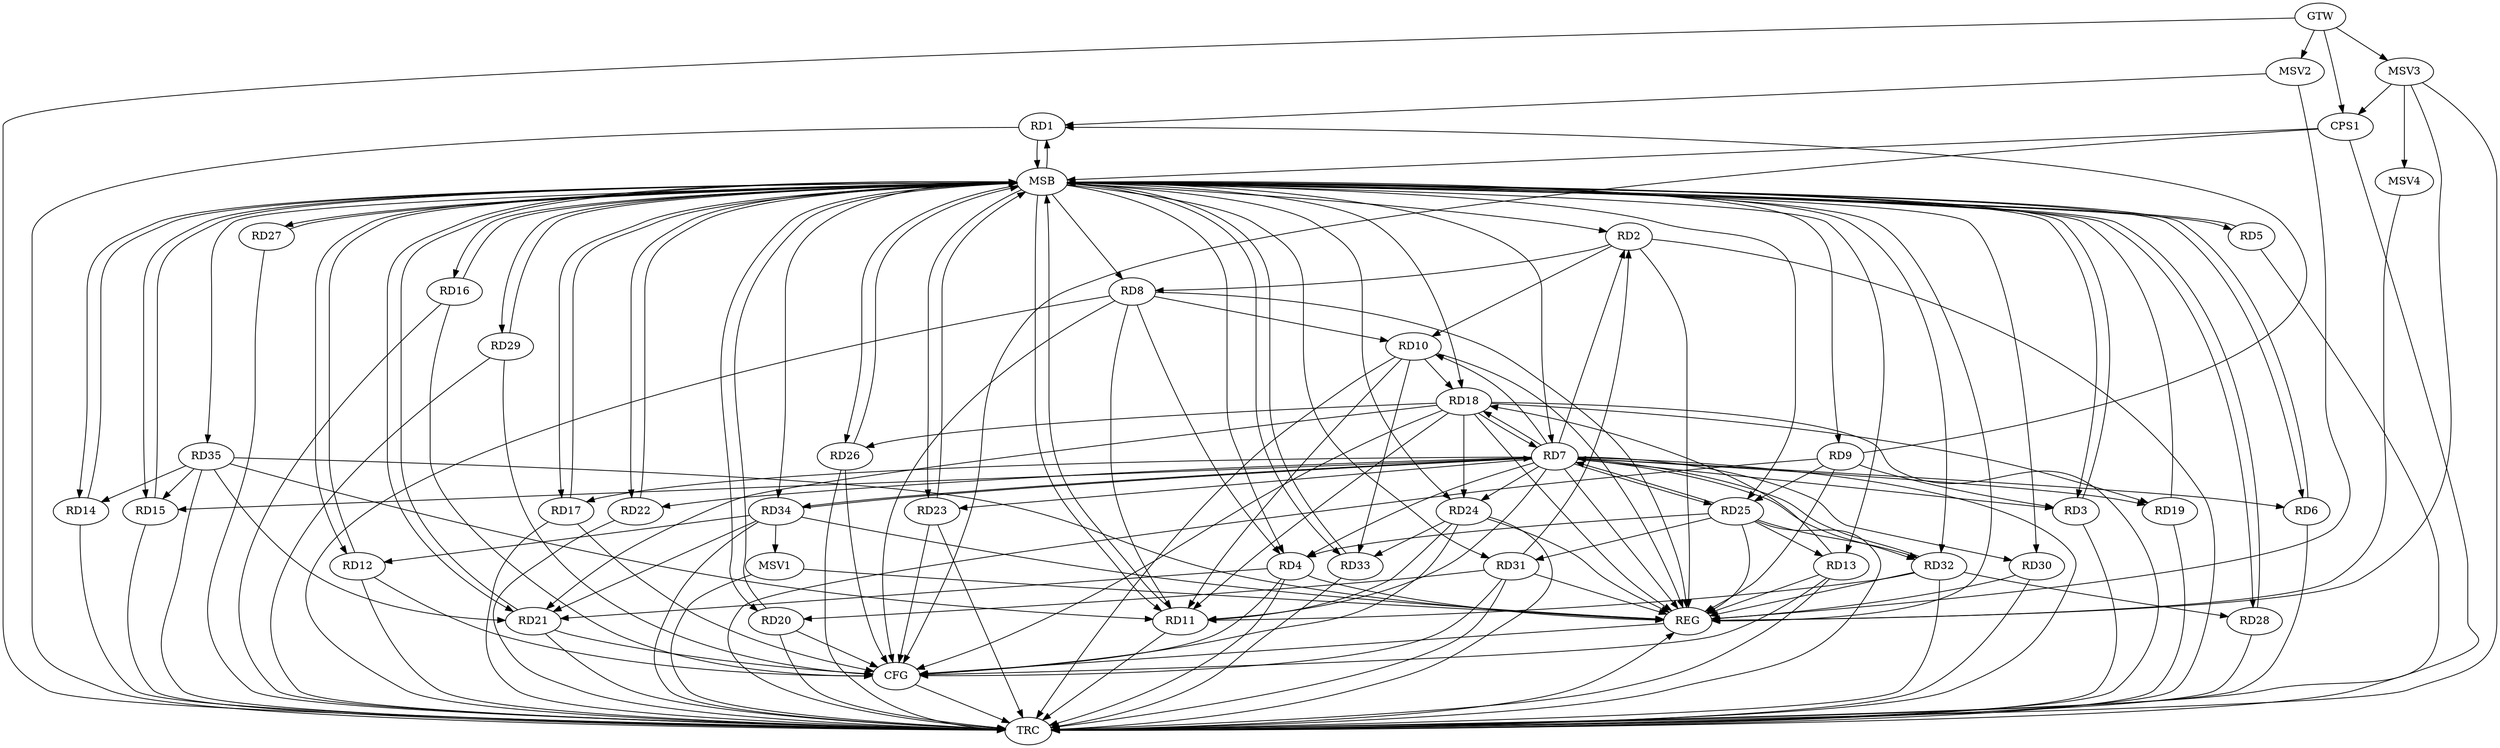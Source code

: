 strict digraph G {
  RD1 [ label="RD1" ];
  RD2 [ label="RD2" ];
  RD3 [ label="RD3" ];
  RD4 [ label="RD4" ];
  RD5 [ label="RD5" ];
  RD6 [ label="RD6" ];
  RD7 [ label="RD7" ];
  RD8 [ label="RD8" ];
  RD9 [ label="RD9" ];
  RD10 [ label="RD10" ];
  RD11 [ label="RD11" ];
  RD12 [ label="RD12" ];
  RD13 [ label="RD13" ];
  RD14 [ label="RD14" ];
  RD15 [ label="RD15" ];
  RD16 [ label="RD16" ];
  RD17 [ label="RD17" ];
  RD18 [ label="RD18" ];
  RD19 [ label="RD19" ];
  RD20 [ label="RD20" ];
  RD21 [ label="RD21" ];
  RD22 [ label="RD22" ];
  RD23 [ label="RD23" ];
  RD24 [ label="RD24" ];
  RD25 [ label="RD25" ];
  RD26 [ label="RD26" ];
  RD27 [ label="RD27" ];
  RD28 [ label="RD28" ];
  RD29 [ label="RD29" ];
  RD30 [ label="RD30" ];
  RD31 [ label="RD31" ];
  RD32 [ label="RD32" ];
  RD33 [ label="RD33" ];
  RD34 [ label="RD34" ];
  RD35 [ label="RD35" ];
  CPS1 [ label="CPS1" ];
  GTW [ label="GTW" ];
  REG [ label="REG" ];
  MSB [ label="MSB" ];
  CFG [ label="CFG" ];
  TRC [ label="TRC" ];
  MSV1 [ label="MSV1" ];
  MSV2 [ label="MSV2" ];
  MSV3 [ label="MSV3" ];
  MSV4 [ label="MSV4" ];
  RD9 -> RD1;
  RD7 -> RD2;
  RD2 -> RD8;
  RD2 -> RD10;
  RD31 -> RD2;
  RD9 -> RD3;
  RD8 -> RD4;
  RD4 -> RD21;
  RD25 -> RD4;
  RD7 -> RD6;
  RD7 -> RD10;
  RD7 -> RD11;
  RD7 -> RD15;
  RD7 -> RD18;
  RD18 -> RD7;
  RD7 -> RD19;
  RD7 -> RD24;
  RD25 -> RD7;
  RD32 -> RD7;
  RD34 -> RD7;
  RD8 -> RD10;
  RD8 -> RD11;
  RD9 -> RD25;
  RD10 -> RD11;
  RD10 -> RD18;
  RD10 -> RD33;
  RD18 -> RD11;
  RD24 -> RD11;
  RD32 -> RD11;
  RD35 -> RD11;
  RD34 -> RD12;
  RD13 -> RD18;
  RD25 -> RD13;
  RD35 -> RD14;
  RD35 -> RD15;
  RD18 -> RD19;
  RD18 -> RD21;
  RD18 -> RD24;
  RD18 -> RD26;
  RD31 -> RD20;
  RD34 -> RD21;
  RD35 -> RD21;
  RD24 -> RD33;
  RD25 -> RD31;
  RD25 -> RD32;
  RD32 -> RD28;
  GTW -> CPS1;
  RD2 -> REG;
  RD4 -> REG;
  RD7 -> REG;
  RD8 -> REG;
  RD9 -> REG;
  RD10 -> REG;
  RD13 -> REG;
  RD18 -> REG;
  RD24 -> REG;
  RD25 -> REG;
  RD30 -> REG;
  RD31 -> REG;
  RD32 -> REG;
  RD34 -> REG;
  RD35 -> REG;
  RD1 -> MSB;
  MSB -> RD9;
  MSB -> RD16;
  MSB -> RD21;
  MSB -> REG;
  RD3 -> MSB;
  MSB -> RD18;
  MSB -> RD26;
  MSB -> RD27;
  MSB -> RD33;
  RD5 -> MSB;
  MSB -> RD3;
  MSB -> RD4;
  MSB -> RD13;
  MSB -> RD14;
  MSB -> RD24;
  MSB -> RD29;
  MSB -> RD31;
  RD6 -> MSB;
  MSB -> RD8;
  MSB -> RD17;
  RD11 -> MSB;
  MSB -> RD6;
  MSB -> RD28;
  RD12 -> MSB;
  MSB -> RD5;
  MSB -> RD35;
  RD14 -> MSB;
  MSB -> RD23;
  RD15 -> MSB;
  RD16 -> MSB;
  MSB -> RD1;
  MSB -> RD11;
  MSB -> RD12;
  RD17 -> MSB;
  RD19 -> MSB;
  MSB -> RD25;
  RD20 -> MSB;
  MSB -> RD15;
  RD21 -> MSB;
  MSB -> RD7;
  RD22 -> MSB;
  RD23 -> MSB;
  MSB -> RD2;
  MSB -> RD34;
  RD26 -> MSB;
  MSB -> RD32;
  RD27 -> MSB;
  MSB -> RD22;
  MSB -> RD30;
  RD28 -> MSB;
  RD29 -> MSB;
  RD33 -> MSB;
  CPS1 -> MSB;
  MSB -> RD20;
  RD13 -> CFG;
  RD16 -> CFG;
  RD4 -> CFG;
  RD26 -> CFG;
  RD18 -> CFG;
  RD8 -> CFG;
  CPS1 -> CFG;
  RD21 -> CFG;
  RD24 -> CFG;
  RD12 -> CFG;
  RD29 -> CFG;
  RD20 -> CFG;
  RD23 -> CFG;
  RD17 -> CFG;
  RD31 -> CFG;
  REG -> CFG;
  RD1 -> TRC;
  RD2 -> TRC;
  RD3 -> TRC;
  RD4 -> TRC;
  RD5 -> TRC;
  RD6 -> TRC;
  RD7 -> TRC;
  RD8 -> TRC;
  RD9 -> TRC;
  RD10 -> TRC;
  RD11 -> TRC;
  RD12 -> TRC;
  RD13 -> TRC;
  RD14 -> TRC;
  RD15 -> TRC;
  RD16 -> TRC;
  RD17 -> TRC;
  RD18 -> TRC;
  RD19 -> TRC;
  RD20 -> TRC;
  RD21 -> TRC;
  RD22 -> TRC;
  RD23 -> TRC;
  RD24 -> TRC;
  RD25 -> TRC;
  RD26 -> TRC;
  RD27 -> TRC;
  RD28 -> TRC;
  RD29 -> TRC;
  RD30 -> TRC;
  RD31 -> TRC;
  RD32 -> TRC;
  RD33 -> TRC;
  RD34 -> TRC;
  RD35 -> TRC;
  CPS1 -> TRC;
  GTW -> TRC;
  CFG -> TRC;
  TRC -> REG;
  RD7 -> RD32;
  RD7 -> RD3;
  RD7 -> RD22;
  RD7 -> RD25;
  RD7 -> RD34;
  RD7 -> RD4;
  RD7 -> RD30;
  RD7 -> RD23;
  RD7 -> RD17;
  RD34 -> MSV1;
  MSV1 -> REG;
  MSV1 -> TRC;
  MSV2 -> RD1;
  GTW -> MSV2;
  MSV2 -> REG;
  MSV3 -> CPS1;
  GTW -> MSV3;
  MSV3 -> REG;
  MSV3 -> TRC;
  MSV3 -> MSV4;
  MSV4 -> REG;
}
